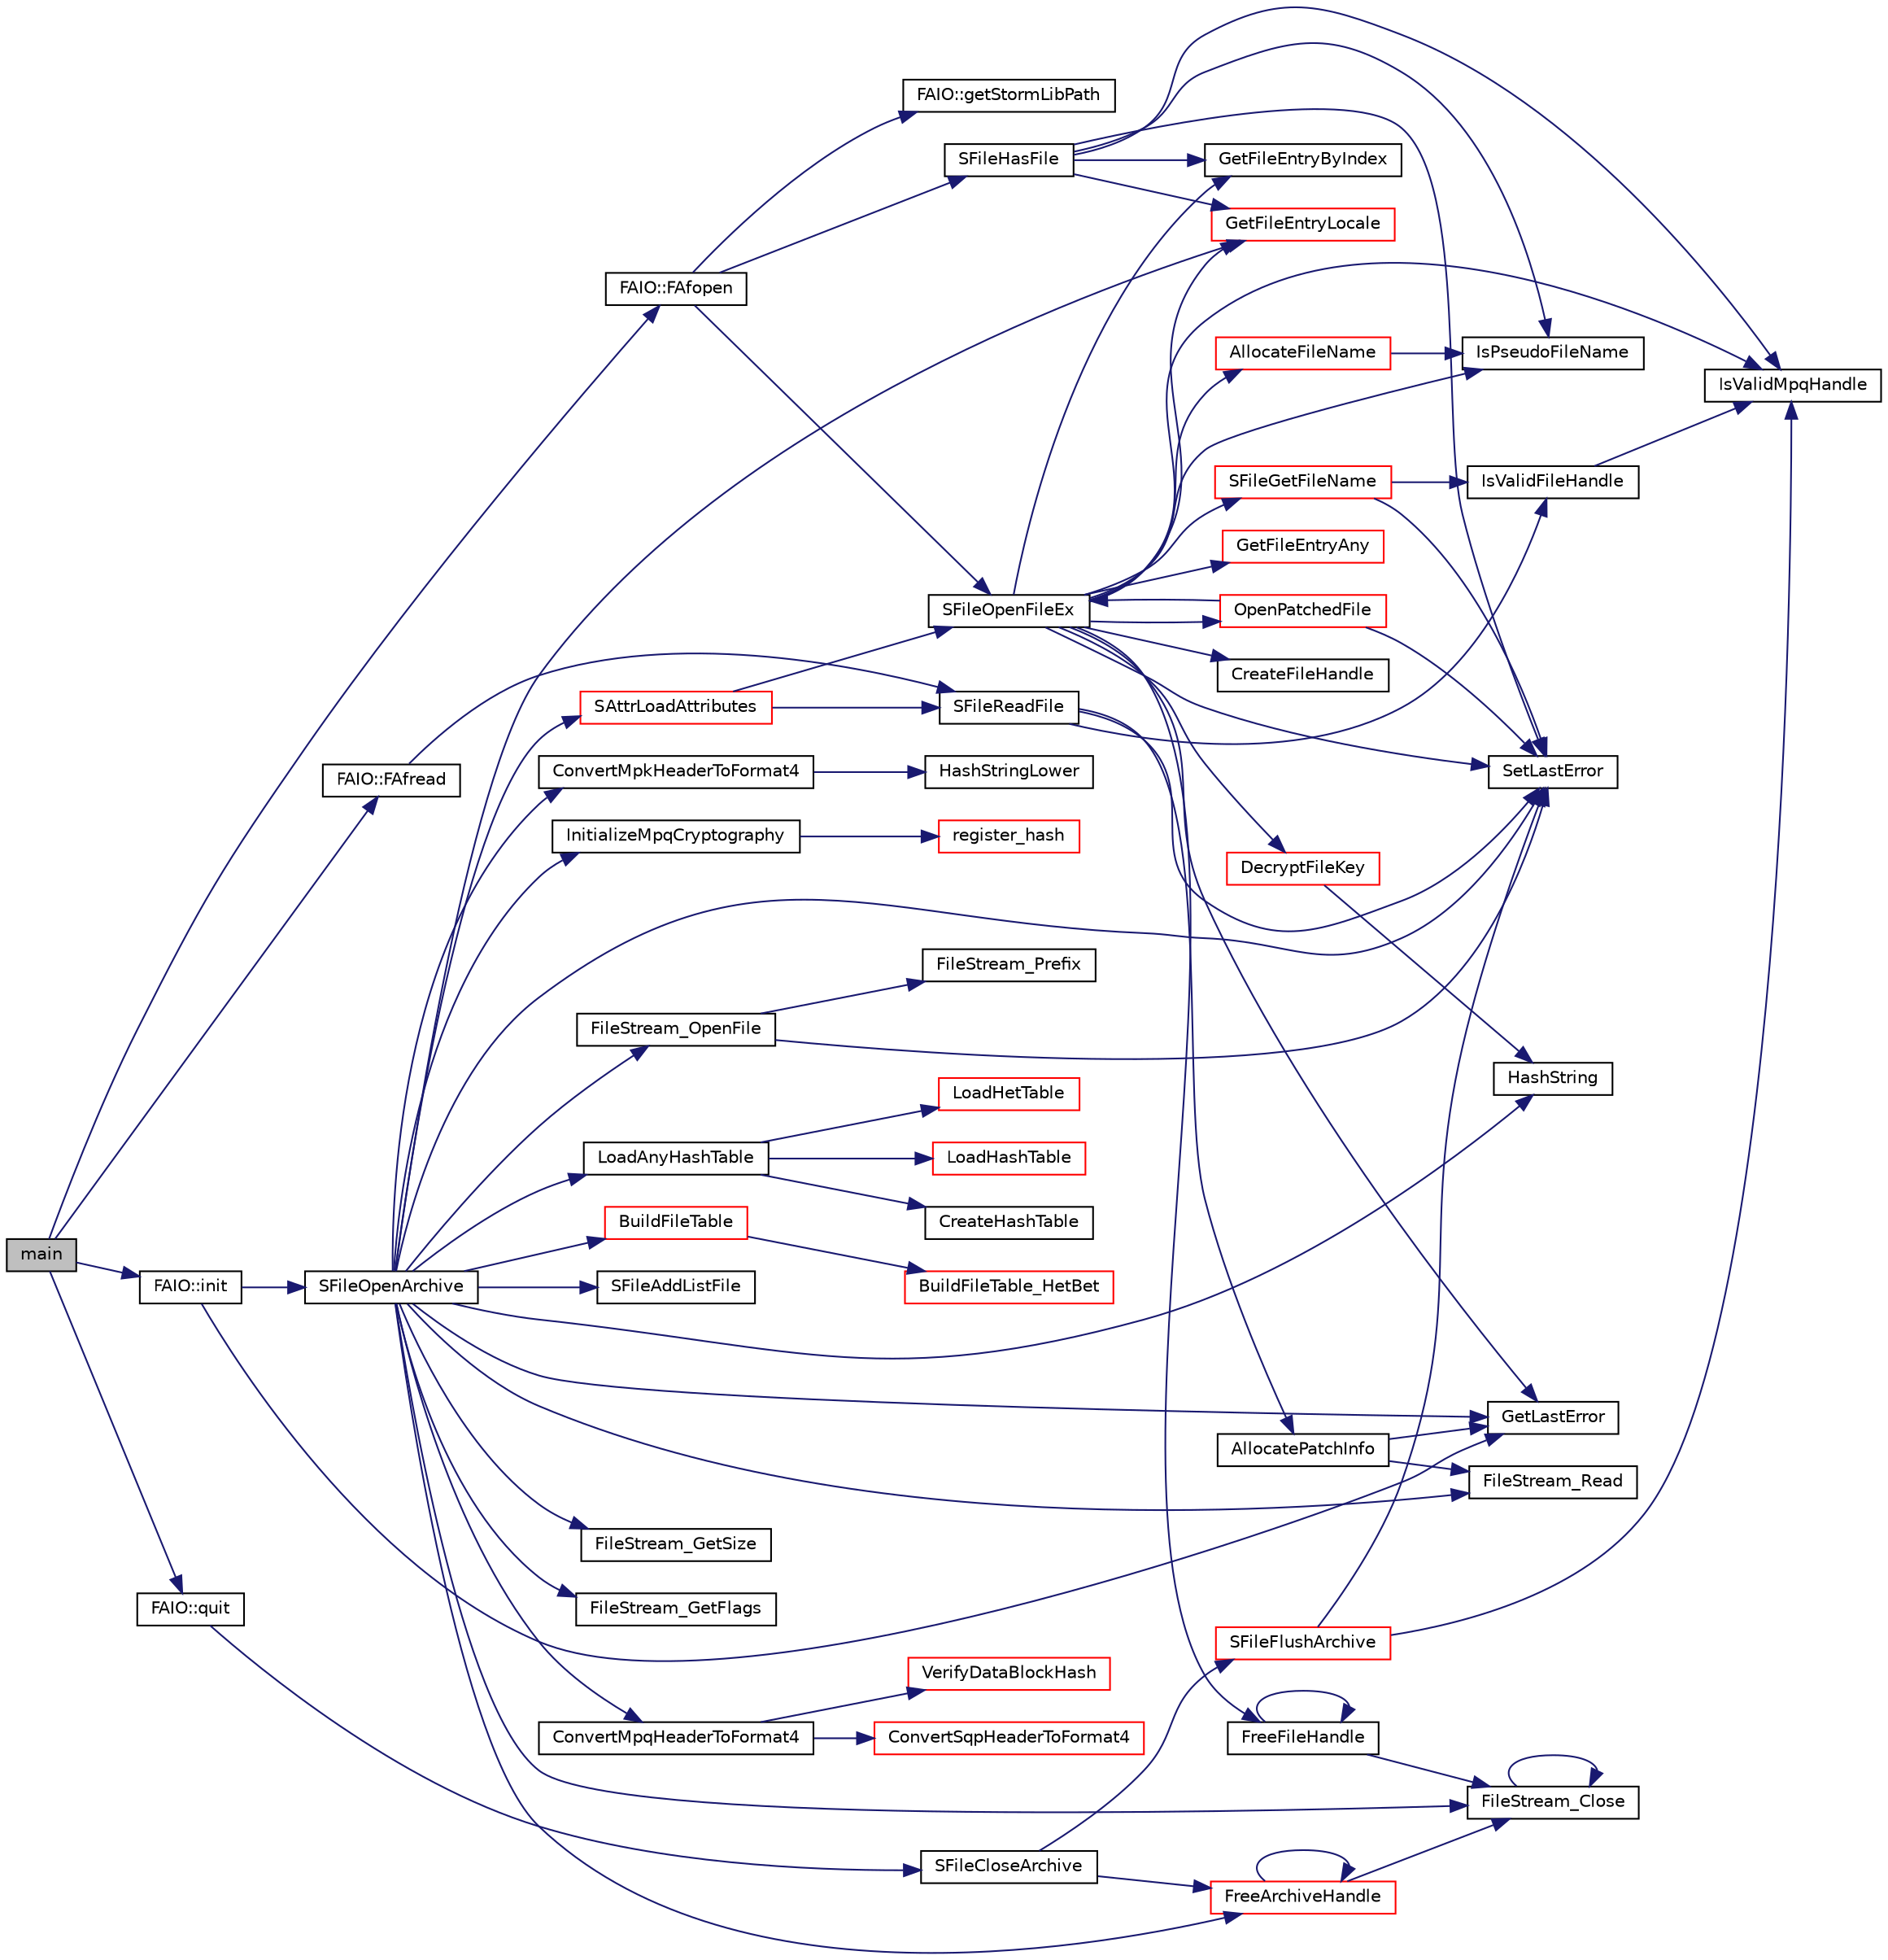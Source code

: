 digraph G
{
  edge [fontname="Helvetica",fontsize="10",labelfontname="Helvetica",labelfontsize="10"];
  node [fontname="Helvetica",fontsize="10",shape=record];
  rankdir="LR";
  Node1 [label="main",height=0.2,width=0.4,color="black", fillcolor="grey75", style="filled" fontcolor="black"];
  Node1 -> Node2 [color="midnightblue",fontsize="10",style="solid",fontname="Helvetica"];
  Node2 [label="FAIO::init",height=0.2,width=0.4,color="black", fillcolor="white", style="filled",URL="$namespace_f_a_i_o.html#a2c6d08b4256153f34907093724c0f995"];
  Node2 -> Node3 [color="midnightblue",fontsize="10",style="solid",fontname="Helvetica"];
  Node3 [label="SFileOpenArchive",height=0.2,width=0.4,color="black", fillcolor="white", style="filled",URL="$_s_file_open_archive_8cpp.html#a8b031afa4f88b4b3705c274a0b5b4f73"];
  Node3 -> Node4 [color="midnightblue",fontsize="10",style="solid",fontname="Helvetica"];
  Node4 [label="InitializeMpqCryptography",height=0.2,width=0.4,color="black", fillcolor="white", style="filled",URL="$_s_base_common_8cpp.html#a771e96257f2889763ee169050c798554"];
  Node4 -> Node5 [color="midnightblue",fontsize="10",style="solid",fontname="Helvetica"];
  Node5 [label="register_hash",height=0.2,width=0.4,color="red", fillcolor="white", style="filled",URL="$tomcrypt__hash_8h.html#a675b9eda0e8cf146aca2cc89ea5ad571"];
  Node3 -> Node6 [color="midnightblue",fontsize="10",style="solid",fontname="Helvetica"];
  Node6 [label="FileStream_OpenFile",height=0.2,width=0.4,color="black", fillcolor="white", style="filled",URL="$_file_stream_8cpp.html#a48fa8de054ca2c1a69995494237ee94b"];
  Node6 -> Node7 [color="midnightblue",fontsize="10",style="solid",fontname="Helvetica"];
  Node7 [label="FileStream_Prefix",height=0.2,width=0.4,color="black", fillcolor="white", style="filled",URL="$_file_stream_8cpp.html#aa2107608d75af5dc5674f69c84637e22"];
  Node6 -> Node8 [color="midnightblue",fontsize="10",style="solid",fontname="Helvetica"];
  Node8 [label="SetLastError",height=0.2,width=0.4,color="black", fillcolor="white", style="filled",URL="$_file_stream_8cpp.html#ae12246cf2f9f9aa8e3a6367bd9fa2aed"];
  Node3 -> Node9 [color="midnightblue",fontsize="10",style="solid",fontname="Helvetica"];
  Node9 [label="GetLastError",height=0.2,width=0.4,color="black", fillcolor="white", style="filled",URL="$_file_stream_8cpp.html#a10b9a284527af83a44533867b0aff0fc"];
  Node3 -> Node10 [color="midnightblue",fontsize="10",style="solid",fontname="Helvetica"];
  Node10 [label="FileStream_GetSize",height=0.2,width=0.4,color="black", fillcolor="white", style="filled",URL="$_file_stream_8cpp.html#af505319882f0f4aaf396b6d061a2275b"];
  Node3 -> Node11 [color="midnightblue",fontsize="10",style="solid",fontname="Helvetica"];
  Node11 [label="HashString",height=0.2,width=0.4,color="black", fillcolor="white", style="filled",URL="$_s_base_common_8cpp.html#a253e7854c54b950673d285bc8ceba83a"];
  Node3 -> Node12 [color="midnightblue",fontsize="10",style="solid",fontname="Helvetica"];
  Node12 [label="FileStream_GetFlags",height=0.2,width=0.4,color="black", fillcolor="white", style="filled",URL="$_file_stream_8cpp.html#a3b0eb2320c6401f6f1b5a92e53bc57dd"];
  Node3 -> Node13 [color="midnightblue",fontsize="10",style="solid",fontname="Helvetica"];
  Node13 [label="FileStream_Read",height=0.2,width=0.4,color="black", fillcolor="white", style="filled",URL="$_file_stream_8cpp.html#a593f3b1416f7497c28fa5552cd1b3003"];
  Node3 -> Node14 [color="midnightblue",fontsize="10",style="solid",fontname="Helvetica"];
  Node14 [label="ConvertMpqHeaderToFormat4",height=0.2,width=0.4,color="black", fillcolor="white", style="filled",URL="$_s_base_file_table_8cpp.html#a4fdeaeecf1f7775866f8330165b97e37"];
  Node14 -> Node15 [color="midnightblue",fontsize="10",style="solid",fontname="Helvetica"];
  Node15 [label="VerifyDataBlockHash",height=0.2,width=0.4,color="red", fillcolor="white", style="filled",URL="$_s_base_common_8cpp.html#a7fa33ab8e0aa20c88f959637624ee78c"];
  Node14 -> Node16 [color="midnightblue",fontsize="10",style="solid",fontname="Helvetica"];
  Node16 [label="ConvertSqpHeaderToFormat4",height=0.2,width=0.4,color="red", fillcolor="white", style="filled",URL="$_s_base_sub_types_8cpp.html#a8b8ab9555674a392a450c224cf31fcac"];
  Node3 -> Node17 [color="midnightblue",fontsize="10",style="solid",fontname="Helvetica"];
  Node17 [label="ConvertMpkHeaderToFormat4",height=0.2,width=0.4,color="black", fillcolor="white", style="filled",URL="$_s_base_sub_types_8cpp.html#ad428a6ed078dd77d5c5f5cee939d6d8d"];
  Node17 -> Node18 [color="midnightblue",fontsize="10",style="solid",fontname="Helvetica"];
  Node18 [label="HashStringLower",height=0.2,width=0.4,color="black", fillcolor="white", style="filled",URL="$_s_base_common_8cpp.html#aa45017699ee71c77d177029959cf0378"];
  Node3 -> Node19 [color="midnightblue",fontsize="10",style="solid",fontname="Helvetica"];
  Node19 [label="LoadAnyHashTable",height=0.2,width=0.4,color="black", fillcolor="white", style="filled",URL="$_s_base_file_table_8cpp.html#acd34a41b8d29b48ac02c7aecd2f609b5"];
  Node19 -> Node20 [color="midnightblue",fontsize="10",style="solid",fontname="Helvetica"];
  Node20 [label="CreateHashTable",height=0.2,width=0.4,color="black", fillcolor="white", style="filled",URL="$_s_base_file_table_8cpp.html#a5a11a3a1f4c9219d95a3eca374739e79"];
  Node19 -> Node21 [color="midnightblue",fontsize="10",style="solid",fontname="Helvetica"];
  Node21 [label="LoadHetTable",height=0.2,width=0.4,color="red", fillcolor="white", style="filled",URL="$_s_base_file_table_8cpp.html#a3192325af2d538a1196c76f8dd980d42"];
  Node19 -> Node22 [color="midnightblue",fontsize="10",style="solid",fontname="Helvetica"];
  Node22 [label="LoadHashTable",height=0.2,width=0.4,color="red", fillcolor="white", style="filled",URL="$_s_base_file_table_8cpp.html#ac783fedd5a7c270d1c1e52e846ece77e"];
  Node3 -> Node23 [color="midnightblue",fontsize="10",style="solid",fontname="Helvetica"];
  Node23 [label="BuildFileTable",height=0.2,width=0.4,color="red", fillcolor="white", style="filled",URL="$_s_base_file_table_8cpp.html#a1c0a0948adf593a715e4cdc76bd252fd"];
  Node23 -> Node24 [color="midnightblue",fontsize="10",style="solid",fontname="Helvetica"];
  Node24 [label="BuildFileTable_HetBet",height=0.2,width=0.4,color="red", fillcolor="white", style="filled",URL="$_s_base_file_table_8cpp.html#a8dffbc95a113e2b15eb324cc91a029ab"];
  Node3 -> Node25 [color="midnightblue",fontsize="10",style="solid",fontname="Helvetica"];
  Node25 [label="GetFileEntryLocale",height=0.2,width=0.4,color="red", fillcolor="white", style="filled",URL="$_s_base_file_table_8cpp.html#a7347ab3dd849dcc0350e1ca8d83af6b3"];
  Node3 -> Node26 [color="midnightblue",fontsize="10",style="solid",fontname="Helvetica"];
  Node26 [label="SFileAddListFile",height=0.2,width=0.4,color="black", fillcolor="white", style="filled",URL="$_s_file_list_file_8cpp.html#a0ec28be0ab973f3799b5c08d08659692"];
  Node3 -> Node27 [color="midnightblue",fontsize="10",style="solid",fontname="Helvetica"];
  Node27 [label="SAttrLoadAttributes",height=0.2,width=0.4,color="red", fillcolor="white", style="filled",URL="$_s_file_attributes_8cpp.html#a7d3f9dcaa29374564574951db3f84fd7"];
  Node27 -> Node28 [color="midnightblue",fontsize="10",style="solid",fontname="Helvetica"];
  Node28 [label="SFileOpenFileEx",height=0.2,width=0.4,color="black", fillcolor="white", style="filled",URL="$_s_file_open_file_ex_8cpp.html#af9090bd528ef09a1c58bdb3931be5ec3"];
  Node28 -> Node29 [color="midnightblue",fontsize="10",style="solid",fontname="Helvetica"];
  Node29 [label="IsValidMpqHandle",height=0.2,width=0.4,color="black", fillcolor="white", style="filled",URL="$_s_base_common_8cpp.html#a67882fdf8d424efbb6b2e1f748583a66"];
  Node28 -> Node30 [color="midnightblue",fontsize="10",style="solid",fontname="Helvetica"];
  Node30 [label="IsPseudoFileName",height=0.2,width=0.4,color="black", fillcolor="white", style="filled",URL="$_s_base_common_8cpp.html#ad01c4c290fa6caebc77053dbc12c1070"];
  Node28 -> Node31 [color="midnightblue",fontsize="10",style="solid",fontname="Helvetica"];
  Node31 [label="GetFileEntryByIndex",height=0.2,width=0.4,color="black", fillcolor="white", style="filled",URL="$_s_base_file_table_8cpp.html#abf78f423c25cfc7a8065eca9dc4480af"];
  Node28 -> Node25 [color="midnightblue",fontsize="10",style="solid",fontname="Helvetica"];
  Node28 -> Node32 [color="midnightblue",fontsize="10",style="solid",fontname="Helvetica"];
  Node32 [label="OpenPatchedFile",height=0.2,width=0.4,color="red", fillcolor="white", style="filled",URL="$_s_file_open_file_ex_8cpp.html#afa582c7f26b956201e18cd3677caefb8"];
  Node32 -> Node8 [color="midnightblue",fontsize="10",style="solid",fontname="Helvetica"];
  Node32 -> Node28 [color="midnightblue",fontsize="10",style="solid",fontname="Helvetica"];
  Node28 -> Node33 [color="midnightblue",fontsize="10",style="solid",fontname="Helvetica"];
  Node33 [label="GetFileEntryAny",height=0.2,width=0.4,color="red", fillcolor="white", style="filled",URL="$_s_base_file_table_8cpp.html#af5707ce5a7b11e9d533b24cda45ce7b1"];
  Node28 -> Node8 [color="midnightblue",fontsize="10",style="solid",fontname="Helvetica"];
  Node28 -> Node34 [color="midnightblue",fontsize="10",style="solid",fontname="Helvetica"];
  Node34 [label="CreateFileHandle",height=0.2,width=0.4,color="black", fillcolor="white", style="filled",URL="$_s_base_common_8cpp.html#af3e146ce1fda8ffaf72d6391956f29a3"];
  Node28 -> Node35 [color="midnightblue",fontsize="10",style="solid",fontname="Helvetica"];
  Node35 [label="AllocateFileName",height=0.2,width=0.4,color="red", fillcolor="white", style="filled",URL="$_s_base_file_table_8cpp.html#a551f6e01e95accafb0042ae9b8d81e61"];
  Node35 -> Node30 [color="midnightblue",fontsize="10",style="solid",fontname="Helvetica"];
  Node28 -> Node36 [color="midnightblue",fontsize="10",style="solid",fontname="Helvetica"];
  Node36 [label="DecryptFileKey",height=0.2,width=0.4,color="red", fillcolor="white", style="filled",URL="$_s_base_common_8cpp.html#af48f792817421c6ae782d3ea4f6e8772"];
  Node36 -> Node11 [color="midnightblue",fontsize="10",style="solid",fontname="Helvetica"];
  Node28 -> Node37 [color="midnightblue",fontsize="10",style="solid",fontname="Helvetica"];
  Node37 [label="SFileGetFileName",height=0.2,width=0.4,color="red", fillcolor="white", style="filled",URL="$_s_file_get_file_info_8cpp.html#a3909beee4f92f439ad52faef54a6a296"];
  Node37 -> Node38 [color="midnightblue",fontsize="10",style="solid",fontname="Helvetica"];
  Node38 [label="IsValidFileHandle",height=0.2,width=0.4,color="black", fillcolor="white", style="filled",URL="$_s_base_common_8cpp.html#a3216d5c62d758be099dfa3324cf34dd3"];
  Node38 -> Node29 [color="midnightblue",fontsize="10",style="solid",fontname="Helvetica"];
  Node37 -> Node8 [color="midnightblue",fontsize="10",style="solid",fontname="Helvetica"];
  Node28 -> Node9 [color="midnightblue",fontsize="10",style="solid",fontname="Helvetica"];
  Node28 -> Node39 [color="midnightblue",fontsize="10",style="solid",fontname="Helvetica"];
  Node39 [label="FreeFileHandle",height=0.2,width=0.4,color="black", fillcolor="white", style="filled",URL="$_s_base_common_8cpp.html#a18f4fd98a66477ad38b6b12f27cf2ad0"];
  Node39 -> Node39 [color="midnightblue",fontsize="10",style="solid",fontname="Helvetica"];
  Node39 -> Node40 [color="midnightblue",fontsize="10",style="solid",fontname="Helvetica"];
  Node40 [label="FileStream_Close",height=0.2,width=0.4,color="black", fillcolor="white", style="filled",URL="$_file_stream_8cpp.html#ae8b75c4797726e9c5ee0b4b03bf31442"];
  Node40 -> Node40 [color="midnightblue",fontsize="10",style="solid",fontname="Helvetica"];
  Node27 -> Node41 [color="midnightblue",fontsize="10",style="solid",fontname="Helvetica"];
  Node41 [label="SFileReadFile",height=0.2,width=0.4,color="black", fillcolor="white", style="filled",URL="$_s_file_read_file_8cpp.html#a3c81a68cbecef70ab57c9d3145ef8b7d"];
  Node41 -> Node38 [color="midnightblue",fontsize="10",style="solid",fontname="Helvetica"];
  Node41 -> Node8 [color="midnightblue",fontsize="10",style="solid",fontname="Helvetica"];
  Node41 -> Node42 [color="midnightblue",fontsize="10",style="solid",fontname="Helvetica"];
  Node42 [label="AllocatePatchInfo",height=0.2,width=0.4,color="black", fillcolor="white", style="filled",URL="$_s_base_common_8cpp.html#ace1d87f4df2379a25c5516fbcc027d0c"];
  Node42 -> Node13 [color="midnightblue",fontsize="10",style="solid",fontname="Helvetica"];
  Node42 -> Node9 [color="midnightblue",fontsize="10",style="solid",fontname="Helvetica"];
  Node3 -> Node40 [color="midnightblue",fontsize="10",style="solid",fontname="Helvetica"];
  Node3 -> Node43 [color="midnightblue",fontsize="10",style="solid",fontname="Helvetica"];
  Node43 [label="FreeArchiveHandle",height=0.2,width=0.4,color="red", fillcolor="white", style="filled",URL="$_s_base_common_8cpp.html#a8ac0edc687ba86d98e25c700d9cb0710"];
  Node43 -> Node43 [color="midnightblue",fontsize="10",style="solid",fontname="Helvetica"];
  Node43 -> Node40 [color="midnightblue",fontsize="10",style="solid",fontname="Helvetica"];
  Node3 -> Node8 [color="midnightblue",fontsize="10",style="solid",fontname="Helvetica"];
  Node2 -> Node9 [color="midnightblue",fontsize="10",style="solid",fontname="Helvetica"];
  Node1 -> Node44 [color="midnightblue",fontsize="10",style="solid",fontname="Helvetica"];
  Node44 [label="FAIO::FAfopen",height=0.2,width=0.4,color="black", fillcolor="white", style="filled",URL="$namespace_f_a_i_o.html#a19fa8e6274a04bdeb5c54d1552e6248e"];
  Node44 -> Node45 [color="midnightblue",fontsize="10",style="solid",fontname="Helvetica"];
  Node45 [label="FAIO::getStormLibPath",height=0.2,width=0.4,color="black", fillcolor="white", style="filled",URL="$namespace_f_a_i_o.html#a96e8681bec0c217e0af771edd596d551"];
  Node44 -> Node46 [color="midnightblue",fontsize="10",style="solid",fontname="Helvetica"];
  Node46 [label="SFileHasFile",height=0.2,width=0.4,color="black", fillcolor="white", style="filled",URL="$_s_file_open_file_ex_8cpp.html#a7fb756b76326ffec7dbe07e4167490c0"];
  Node46 -> Node29 [color="midnightblue",fontsize="10",style="solid",fontname="Helvetica"];
  Node46 -> Node30 [color="midnightblue",fontsize="10",style="solid",fontname="Helvetica"];
  Node46 -> Node25 [color="midnightblue",fontsize="10",style="solid",fontname="Helvetica"];
  Node46 -> Node31 [color="midnightblue",fontsize="10",style="solid",fontname="Helvetica"];
  Node46 -> Node8 [color="midnightblue",fontsize="10",style="solid",fontname="Helvetica"];
  Node44 -> Node28 [color="midnightblue",fontsize="10",style="solid",fontname="Helvetica"];
  Node1 -> Node47 [color="midnightblue",fontsize="10",style="solid",fontname="Helvetica"];
  Node47 [label="FAIO::FAfread",height=0.2,width=0.4,color="black", fillcolor="white", style="filled",URL="$namespace_f_a_i_o.html#a68409e8d223eec973ba9abdce4e0c6d0"];
  Node47 -> Node41 [color="midnightblue",fontsize="10",style="solid",fontname="Helvetica"];
  Node1 -> Node48 [color="midnightblue",fontsize="10",style="solid",fontname="Helvetica"];
  Node48 [label="FAIO::quit",height=0.2,width=0.4,color="black", fillcolor="white", style="filled",URL="$namespace_f_a_i_o.html#ae82e5f53b89d70f240951c564bdff66a"];
  Node48 -> Node49 [color="midnightblue",fontsize="10",style="solid",fontname="Helvetica"];
  Node49 [label="SFileCloseArchive",height=0.2,width=0.4,color="black", fillcolor="white", style="filled",URL="$_s_file_open_archive_8cpp.html#abe1ae9917ea665286bffd1524561fceb"];
  Node49 -> Node50 [color="midnightblue",fontsize="10",style="solid",fontname="Helvetica"];
  Node50 [label="SFileFlushArchive",height=0.2,width=0.4,color="red", fillcolor="white", style="filled",URL="$_s_file_open_archive_8cpp.html#a5f3daefb5c0d87a791fcc42ec40714d2"];
  Node50 -> Node29 [color="midnightblue",fontsize="10",style="solid",fontname="Helvetica"];
  Node50 -> Node8 [color="midnightblue",fontsize="10",style="solid",fontname="Helvetica"];
  Node49 -> Node43 [color="midnightblue",fontsize="10",style="solid",fontname="Helvetica"];
}
